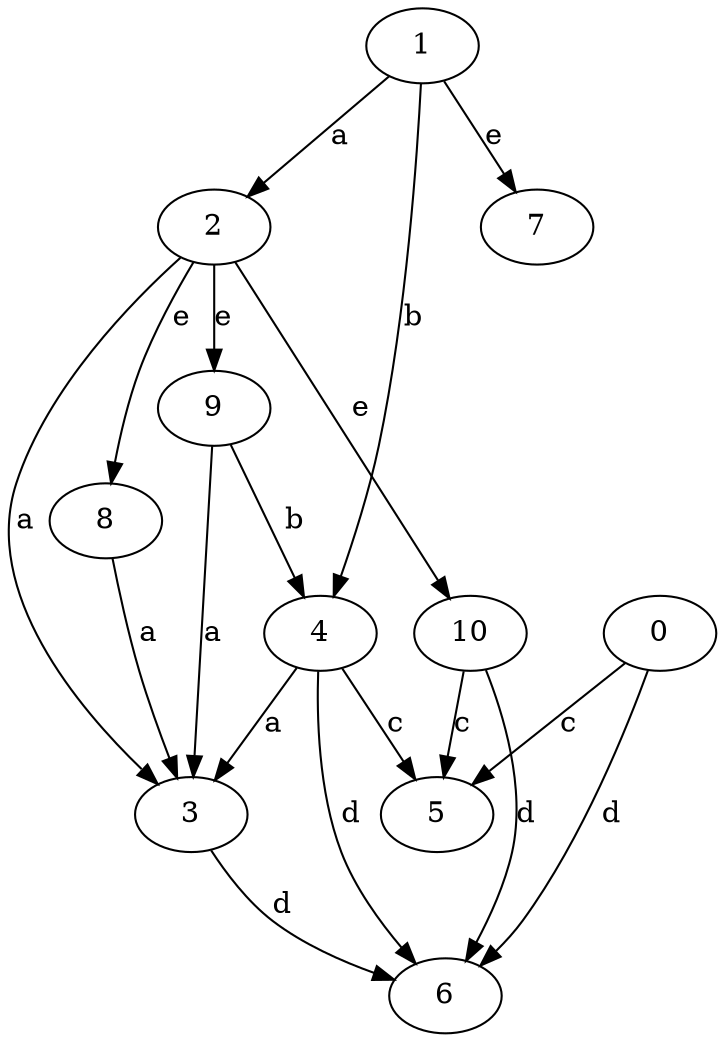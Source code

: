 strict digraph  {
1;
2;
3;
4;
5;
6;
7;
8;
9;
0;
10;
1 -> 2  [label=a];
1 -> 4  [label=b];
1 -> 7  [label=e];
2 -> 3  [label=a];
2 -> 8  [label=e];
2 -> 9  [label=e];
2 -> 10  [label=e];
3 -> 6  [label=d];
4 -> 3  [label=a];
4 -> 5  [label=c];
4 -> 6  [label=d];
8 -> 3  [label=a];
9 -> 3  [label=a];
9 -> 4  [label=b];
0 -> 5  [label=c];
0 -> 6  [label=d];
10 -> 5  [label=c];
10 -> 6  [label=d];
}
